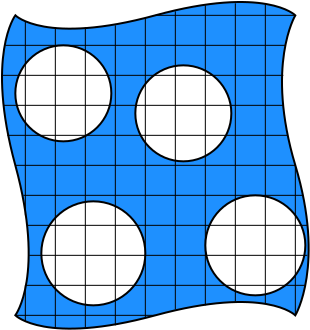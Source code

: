<?xml version="1.0" encoding="UTF-8"?>
<dia:diagram xmlns:dia="http://www.lysator.liu.se/~alla/dia/">
  <dia:layer name="Hintergrund" visible="true" active="true">
    <dia:object type="Standard - Beziergon" version="0" id="O0">
      <dia:attribute name="obj_pos">
        <dia:point val="0,0"/>
      </dia:attribute>
      <dia:attribute name="obj_bb">
        <dia:rectangle val="-0.717,-0.717;14.717,15.717"/>
      </dia:attribute>
      <dia:attribute name="bez_points">
        <dia:point val="0,0"/>
        <dia:point val="0,0"/>
        <dia:point val="1.5,1.5"/>
        <dia:point val="7,0"/>
        <dia:point val="12.5,-1.5"/>
        <dia:point val="14,0"/>
        <dia:point val="14,0"/>
        <dia:point val="14,0"/>
        <dia:point val="12.5,2.5"/>
        <dia:point val="14,7.5"/>
        <dia:point val="15.5,12.5"/>
        <dia:point val="14,15"/>
        <dia:point val="14,15"/>
        <dia:point val="14,15"/>
        <dia:point val="12.5,13.5"/>
        <dia:point val="7,15"/>
        <dia:point val="1.5,16.5"/>
        <dia:point val="0,15"/>
        <dia:point val="0,15"/>
        <dia:point val="0,15"/>
        <dia:point val="1.5,13"/>
        <dia:point val="0,7.5"/>
        <dia:point val="-1.5,2"/>
        <dia:point val="0,0"/>
      </dia:attribute>
      <dia:attribute name="corner_types">
        <dia:enum val="16642288"/>
        <dia:enum val="0"/>
        <dia:enum val="0"/>
        <dia:enum val="0"/>
        <dia:enum val="0"/>
        <dia:enum val="0"/>
        <dia:enum val="0"/>
        <dia:enum val="0"/>
        <dia:enum val="0"/>
      </dia:attribute>
      <dia:attribute name="line_width">
        <dia:real val="0.1"/>
      </dia:attribute>
      <dia:attribute name="inner_color">
        <dia:color val="#1e90ff"/>
      </dia:attribute>
      <dia:attribute name="show_background">
        <dia:boolean val="true"/>
      </dia:attribute>
    </dia:object>
    <dia:object type="Standard - Ellipse" version="0" id="O1">
      <dia:attribute name="obj_pos">
        <dia:point val="0,1.5"/>
      </dia:attribute>
      <dia:attribute name="obj_bb">
        <dia:rectangle val="-0.05,1.45;4.85,6.35"/>
      </dia:attribute>
      <dia:attribute name="elem_corner">
        <dia:point val="0,1.5"/>
      </dia:attribute>
      <dia:attribute name="elem_width">
        <dia:real val="4.8"/>
      </dia:attribute>
      <dia:attribute name="elem_height">
        <dia:real val="4.8"/>
      </dia:attribute>
      <dia:attribute name="border_width">
        <dia:real val="0.1"/>
      </dia:attribute>
      <dia:attribute name="aspect">
        <dia:enum val="2"/>
      </dia:attribute>
    </dia:object>
    <dia:object type="Standard - Line" version="0" id="O2">
      <dia:attribute name="obj_pos">
        <dia:point val="0.5,0.3"/>
      </dia:attribute>
      <dia:attribute name="obj_bb">
        <dia:rectangle val="0.5,0.3;0.5,10"/>
      </dia:attribute>
      <dia:attribute name="conn_endpoints">
        <dia:point val="0.5,0.3"/>
        <dia:point val="0.5,10"/>
      </dia:attribute>
      <dia:attribute name="numcp">
        <dia:int val="1"/>
      </dia:attribute>
      <dia:attribute name="line_width">
        <dia:real val="0"/>
      </dia:attribute>
    </dia:object>
    <dia:object type="Standard - Line" version="0" id="O3">
      <dia:attribute name="obj_pos">
        <dia:point val="0.5,13.5"/>
      </dia:attribute>
      <dia:attribute name="obj_bb">
        <dia:rectangle val="0.5,13.5;0.5,15.3"/>
      </dia:attribute>
      <dia:attribute name="conn_endpoints">
        <dia:point val="0.5,13.5"/>
        <dia:point val="0.5,15.3"/>
      </dia:attribute>
      <dia:attribute name="numcp">
        <dia:int val="1"/>
      </dia:attribute>
      <dia:attribute name="line_width">
        <dia:real val="0"/>
      </dia:attribute>
    </dia:object>
    <dia:object type="Standard - Line" version="0" id="O4">
      <dia:attribute name="obj_pos">
        <dia:point val="-0.5,1.5"/>
      </dia:attribute>
      <dia:attribute name="obj_bb">
        <dia:rectangle val="-0.5,1.5;13.5,1.5"/>
      </dia:attribute>
      <dia:attribute name="conn_endpoints">
        <dia:point val="-0.5,1.5"/>
        <dia:point val="13.5,1.5"/>
      </dia:attribute>
      <dia:attribute name="numcp">
        <dia:int val="1"/>
      </dia:attribute>
      <dia:attribute name="line_width">
        <dia:real val="0"/>
      </dia:attribute>
    </dia:object>
    <dia:object type="Standard - Ellipse" version="0" id="O5">
      <dia:attribute name="obj_pos">
        <dia:point val="9.5,9"/>
      </dia:attribute>
      <dia:attribute name="obj_bb">
        <dia:rectangle val="9.45,8.95;14.55,14.05"/>
      </dia:attribute>
      <dia:attribute name="elem_corner">
        <dia:point val="9.5,9"/>
      </dia:attribute>
      <dia:attribute name="elem_width">
        <dia:real val="5"/>
      </dia:attribute>
      <dia:attribute name="elem_height">
        <dia:real val="5"/>
      </dia:attribute>
      <dia:attribute name="border_width">
        <dia:real val="0.1"/>
      </dia:attribute>
      <dia:attribute name="aspect">
        <dia:enum val="2"/>
      </dia:attribute>
    </dia:object>
    <dia:object type="Standard - Line" version="0" id="O6">
      <dia:attribute name="obj_pos">
        <dia:point val="12.5,-0.6"/>
      </dia:attribute>
      <dia:attribute name="obj_bb">
        <dia:rectangle val="12.5,-0.6;12.5,14.4"/>
      </dia:attribute>
      <dia:attribute name="conn_endpoints">
        <dia:point val="12.5,-0.6"/>
        <dia:point val="12.5,14.4"/>
      </dia:attribute>
      <dia:attribute name="numcp">
        <dia:int val="1"/>
      </dia:attribute>
      <dia:attribute name="line_width">
        <dia:real val="0"/>
      </dia:attribute>
    </dia:object>
    <dia:object type="Standard - Ellipse" version="0" id="O7">
      <dia:attribute name="obj_pos">
        <dia:point val="1.3,9.3"/>
      </dia:attribute>
      <dia:attribute name="obj_bb">
        <dia:rectangle val="1.25,9.25;6.55,14.55"/>
      </dia:attribute>
      <dia:attribute name="elem_corner">
        <dia:point val="1.3,9.3"/>
      </dia:attribute>
      <dia:attribute name="elem_width">
        <dia:real val="5.2"/>
      </dia:attribute>
      <dia:attribute name="elem_height">
        <dia:real val="5.2"/>
      </dia:attribute>
      <dia:attribute name="border_width">
        <dia:real val="0.1"/>
      </dia:attribute>
      <dia:attribute name="aspect">
        <dia:enum val="2"/>
      </dia:attribute>
    </dia:object>
    <dia:object type="Standard - Line" version="0" id="O8">
      <dia:attribute name="obj_pos">
        <dia:point val="0.5,13.5"/>
      </dia:attribute>
      <dia:attribute name="obj_bb">
        <dia:rectangle val="0.5,13.5;14.5,13.5"/>
      </dia:attribute>
      <dia:attribute name="conn_endpoints">
        <dia:point val="0.5,13.5"/>
        <dia:point val="14.5,13.5"/>
      </dia:attribute>
      <dia:attribute name="numcp">
        <dia:int val="1"/>
      </dia:attribute>
      <dia:attribute name="line_width">
        <dia:real val="0"/>
      </dia:attribute>
    </dia:object>
    <dia:object type="Standard - Line" version="0" id="O9">
      <dia:attribute name="obj_pos">
        <dia:point val="0.6,10.5"/>
      </dia:attribute>
      <dia:attribute name="obj_bb">
        <dia:rectangle val="0.6,10.5;14.6,10.5"/>
      </dia:attribute>
      <dia:attribute name="conn_endpoints">
        <dia:point val="0.6,10.5"/>
        <dia:point val="14.6,10.5"/>
      </dia:attribute>
      <dia:attribute name="numcp">
        <dia:int val="1"/>
      </dia:attribute>
      <dia:attribute name="line_width">
        <dia:real val="0"/>
      </dia:attribute>
    </dia:object>
    <dia:object type="Standard - Line" version="0" id="O10">
      <dia:attribute name="obj_pos">
        <dia:point val="3.5,15.6"/>
      </dia:attribute>
      <dia:attribute name="obj_bb">
        <dia:rectangle val="3.5,0.6;3.5,15.6"/>
      </dia:attribute>
      <dia:attribute name="conn_endpoints">
        <dia:point val="3.5,15.6"/>
        <dia:point val="3.5,0.6"/>
      </dia:attribute>
      <dia:attribute name="numcp">
        <dia:int val="1"/>
      </dia:attribute>
      <dia:attribute name="line_width">
        <dia:real val="0"/>
      </dia:attribute>
    </dia:object>
    <dia:object type="Standard - Ellipse" version="0" id="O11">
      <dia:attribute name="obj_pos">
        <dia:point val="6,2.5"/>
      </dia:attribute>
      <dia:attribute name="obj_bb">
        <dia:rectangle val="5.95,2.45;10.85,7.35"/>
      </dia:attribute>
      <dia:attribute name="elem_corner">
        <dia:point val="6,2.5"/>
      </dia:attribute>
      <dia:attribute name="elem_width">
        <dia:real val="4.8"/>
      </dia:attribute>
      <dia:attribute name="elem_height">
        <dia:real val="4.8"/>
      </dia:attribute>
      <dia:attribute name="border_width">
        <dia:real val="0.1"/>
      </dia:attribute>
      <dia:attribute name="aspect">
        <dia:enum val="2"/>
      </dia:attribute>
    </dia:object>
    <dia:object type="Standard - Line" version="0" id="O12">
      <dia:attribute name="obj_pos">
        <dia:point val="0,7.5"/>
      </dia:attribute>
      <dia:attribute name="obj_bb">
        <dia:rectangle val="0,7.5;14,7.5"/>
      </dia:attribute>
      <dia:attribute name="conn_endpoints">
        <dia:point val="0,7.5"/>
        <dia:point val="14,7.5"/>
      </dia:attribute>
      <dia:attribute name="numcp">
        <dia:int val="1"/>
      </dia:attribute>
      <dia:attribute name="line_width">
        <dia:real val="0"/>
      </dia:attribute>
      <dia:connections>
        <dia:connection handle="0" to="O0" connection="14"/>
        <dia:connection handle="1" to="O0" connection="6"/>
      </dia:connections>
    </dia:object>
    <dia:object type="Standard - Line" version="0" id="O13">
      <dia:attribute name="obj_pos">
        <dia:point val="9.5,-0.5"/>
      </dia:attribute>
      <dia:attribute name="obj_bb">
        <dia:rectangle val="9.5,-0.5;9.5,14.5"/>
      </dia:attribute>
      <dia:attribute name="conn_endpoints">
        <dia:point val="9.5,-0.5"/>
        <dia:point val="9.5,14.5"/>
      </dia:attribute>
      <dia:attribute name="numcp">
        <dia:int val="1"/>
      </dia:attribute>
      <dia:attribute name="line_width">
        <dia:real val="0"/>
      </dia:attribute>
    </dia:object>
    <dia:object type="Standard - Line" version="0" id="O14">
      <dia:attribute name="obj_pos">
        <dia:point val="0.7,12"/>
      </dia:attribute>
      <dia:attribute name="obj_bb">
        <dia:rectangle val="0.7,12;14.6,12"/>
      </dia:attribute>
      <dia:attribute name="conn_endpoints">
        <dia:point val="0.7,12"/>
        <dia:point val="14.6,12"/>
      </dia:attribute>
      <dia:attribute name="numcp">
        <dia:int val="1"/>
      </dia:attribute>
      <dia:attribute name="line_width">
        <dia:real val="0"/>
      </dia:attribute>
    </dia:object>
    <dia:object type="Standard - Line" version="0" id="O15">
      <dia:attribute name="obj_pos">
        <dia:point val="0.4,9"/>
      </dia:attribute>
      <dia:attribute name="obj_bb">
        <dia:rectangle val="0.4,9;14.4,9"/>
      </dia:attribute>
      <dia:attribute name="conn_endpoints">
        <dia:point val="0.4,9"/>
        <dia:point val="14.4,9"/>
      </dia:attribute>
      <dia:attribute name="numcp">
        <dia:int val="1"/>
      </dia:attribute>
      <dia:attribute name="line_width">
        <dia:real val="0"/>
      </dia:attribute>
    </dia:object>
    <dia:object type="Standard - Line" version="0" id="O16">
      <dia:attribute name="obj_pos">
        <dia:point val="-0.4,6"/>
      </dia:attribute>
      <dia:attribute name="obj_bb">
        <dia:rectangle val="-0.4,6;13.6,6"/>
      </dia:attribute>
      <dia:attribute name="conn_endpoints">
        <dia:point val="-0.4,6"/>
        <dia:point val="13.6,6"/>
      </dia:attribute>
      <dia:attribute name="numcp">
        <dia:int val="1"/>
      </dia:attribute>
      <dia:attribute name="line_width">
        <dia:real val="0"/>
      </dia:attribute>
    </dia:object>
    <dia:object type="Standard - Line" version="0" id="O17">
      <dia:attribute name="obj_pos">
        <dia:point val="-0.7,3"/>
      </dia:attribute>
      <dia:attribute name="obj_bb">
        <dia:rectangle val="-0.7,3;13.4,3"/>
      </dia:attribute>
      <dia:attribute name="conn_endpoints">
        <dia:point val="-0.7,3"/>
        <dia:point val="13.4,3"/>
      </dia:attribute>
      <dia:attribute name="numcp">
        <dia:int val="1"/>
      </dia:attribute>
      <dia:attribute name="line_width">
        <dia:real val="0"/>
      </dia:attribute>
    </dia:object>
    <dia:object type="Standard - Line" version="0" id="O18">
      <dia:attribute name="obj_pos">
        <dia:point val="7,0"/>
      </dia:attribute>
      <dia:attribute name="obj_bb">
        <dia:rectangle val="7,0;14,0"/>
      </dia:attribute>
      <dia:attribute name="conn_endpoints">
        <dia:point val="7,0"/>
        <dia:point val="14,0"/>
      </dia:attribute>
      <dia:attribute name="numcp">
        <dia:int val="1"/>
      </dia:attribute>
      <dia:attribute name="line_width">
        <dia:real val="0"/>
      </dia:attribute>
      <dia:connections>
        <dia:connection handle="0" to="O0" connection="2"/>
        <dia:connection handle="1" to="O0" connection="4"/>
      </dia:connections>
    </dia:object>
    <dia:object type="Standard - Line" version="0" id="O19">
      <dia:attribute name="obj_pos">
        <dia:point val="0,15"/>
      </dia:attribute>
      <dia:attribute name="obj_bb">
        <dia:rectangle val="0,15;7,15"/>
      </dia:attribute>
      <dia:attribute name="conn_endpoints">
        <dia:point val="0,15"/>
        <dia:point val="7,15"/>
      </dia:attribute>
      <dia:attribute name="numcp">
        <dia:int val="1"/>
      </dia:attribute>
      <dia:attribute name="line_width">
        <dia:real val="0"/>
      </dia:attribute>
      <dia:connections>
        <dia:connection handle="0" to="O0" connection="12"/>
        <dia:connection handle="1" to="O0" connection="10"/>
      </dia:connections>
    </dia:object>
    <dia:object type="Standard - Line" version="0" id="O20">
      <dia:attribute name="obj_pos">
        <dia:point val="2,15.6"/>
      </dia:attribute>
      <dia:attribute name="obj_bb">
        <dia:rectangle val="2,0.6;2,15.6"/>
      </dia:attribute>
      <dia:attribute name="conn_endpoints">
        <dia:point val="2,15.6"/>
        <dia:point val="2,0.6"/>
      </dia:attribute>
      <dia:attribute name="numcp">
        <dia:int val="1"/>
      </dia:attribute>
      <dia:attribute name="line_width">
        <dia:real val="0"/>
      </dia:attribute>
    </dia:object>
    <dia:object type="Standard - Line" version="0" id="O21">
      <dia:attribute name="obj_pos">
        <dia:point val="5,15.5"/>
      </dia:attribute>
      <dia:attribute name="obj_bb">
        <dia:rectangle val="5,0.5;5,15.5"/>
      </dia:attribute>
      <dia:attribute name="conn_endpoints">
        <dia:point val="5,15.5"/>
        <dia:point val="5,0.5"/>
      </dia:attribute>
      <dia:attribute name="numcp">
        <dia:int val="1"/>
      </dia:attribute>
      <dia:attribute name="line_width">
        <dia:real val="0"/>
      </dia:attribute>
    </dia:object>
    <dia:object type="Standard - Line" version="0" id="O22">
      <dia:attribute name="obj_pos">
        <dia:point val="8,14.7"/>
      </dia:attribute>
      <dia:attribute name="obj_bb">
        <dia:rectangle val="8,-0.2;8,14.7"/>
      </dia:attribute>
      <dia:attribute name="conn_endpoints">
        <dia:point val="8,14.7"/>
        <dia:point val="8,-0.2"/>
      </dia:attribute>
      <dia:attribute name="numcp">
        <dia:int val="1"/>
      </dia:attribute>
      <dia:attribute name="line_width">
        <dia:real val="0"/>
      </dia:attribute>
    </dia:object>
    <dia:object type="Standard - Line" version="0" id="O23">
      <dia:attribute name="obj_pos">
        <dia:point val="11,14.3"/>
      </dia:attribute>
      <dia:attribute name="obj_bb">
        <dia:rectangle val="11,-0.6;11,14.3"/>
      </dia:attribute>
      <dia:attribute name="conn_endpoints">
        <dia:point val="11,14.3"/>
        <dia:point val="11,-0.6"/>
      </dia:attribute>
      <dia:attribute name="numcp">
        <dia:int val="1"/>
      </dia:attribute>
      <dia:attribute name="line_width">
        <dia:real val="0"/>
      </dia:attribute>
    </dia:object>
    <dia:object type="Standard - Line" version="0" id="O24">
      <dia:attribute name="obj_pos">
        <dia:point val="14,15"/>
      </dia:attribute>
      <dia:attribute name="obj_bb">
        <dia:rectangle val="14,7.5;14,15"/>
      </dia:attribute>
      <dia:attribute name="conn_endpoints">
        <dia:point val="14,15"/>
        <dia:point val="14,7.5"/>
      </dia:attribute>
      <dia:attribute name="numcp">
        <dia:int val="1"/>
      </dia:attribute>
      <dia:attribute name="line_width">
        <dia:real val="0"/>
      </dia:attribute>
      <dia:connections>
        <dia:connection handle="0" to="O0" connection="8"/>
        <dia:connection handle="1" to="O0" connection="6"/>
      </dia:connections>
    </dia:object>
    <dia:object type="Standard - Line" version="0" id="O25">
      <dia:attribute name="obj_pos">
        <dia:point val="-0.6,4.5"/>
      </dia:attribute>
      <dia:attribute name="obj_bb">
        <dia:rectangle val="-0.6,4.5;13.4,4.5"/>
      </dia:attribute>
      <dia:attribute name="conn_endpoints">
        <dia:point val="-0.6,4.5"/>
        <dia:point val="13.4,4.5"/>
      </dia:attribute>
      <dia:attribute name="numcp">
        <dia:int val="1"/>
      </dia:attribute>
      <dia:attribute name="line_width">
        <dia:real val="0"/>
      </dia:attribute>
    </dia:object>
    <dia:object type="Standard - Line" version="0" id="O26">
      <dia:attribute name="obj_pos">
        <dia:point val="6.5,0.1"/>
      </dia:attribute>
      <dia:attribute name="obj_bb">
        <dia:rectangle val="6.5,0.1;6.5,15.1"/>
      </dia:attribute>
      <dia:attribute name="conn_endpoints">
        <dia:point val="6.5,0.1"/>
        <dia:point val="6.5,15.1"/>
      </dia:attribute>
      <dia:attribute name="numcp">
        <dia:int val="1"/>
      </dia:attribute>
      <dia:attribute name="line_width">
        <dia:real val="0"/>
      </dia:attribute>
    </dia:object>
  </dia:layer>
</dia:diagram>
